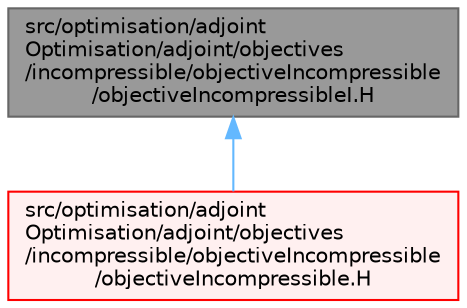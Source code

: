 digraph "src/optimisation/adjointOptimisation/adjoint/objectives/incompressible/objectiveIncompressible/objectiveIncompressibleI.H"
{
 // LATEX_PDF_SIZE
  bgcolor="transparent";
  edge [fontname=Helvetica,fontsize=10,labelfontname=Helvetica,labelfontsize=10];
  node [fontname=Helvetica,fontsize=10,shape=box,height=0.2,width=0.4];
  Node1 [id="Node000001",label="src/optimisation/adjoint\lOptimisation/adjoint/objectives\l/incompressible/objectiveIncompressible\l/objectiveIncompressibleI.H",height=0.2,width=0.4,color="gray40", fillcolor="grey60", style="filled", fontcolor="black",tooltip=" "];
  Node1 -> Node2 [id="edge1_Node000001_Node000002",dir="back",color="steelblue1",style="solid",tooltip=" "];
  Node2 [id="Node000002",label="src/optimisation/adjoint\lOptimisation/adjoint/objectives\l/incompressible/objectiveIncompressible\l/objectiveIncompressible.H",height=0.2,width=0.4,color="red", fillcolor="#FFF0F0", style="filled",URL="$objectiveIncompressible_8H.html",tooltip=" "];
}
